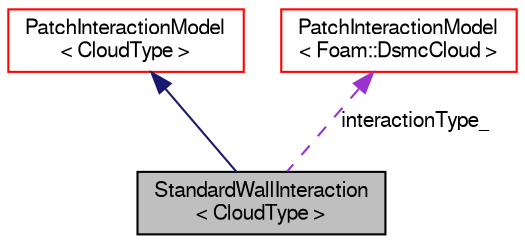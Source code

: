 digraph "StandardWallInteraction&lt; CloudType &gt;"
{
  bgcolor="transparent";
  edge [fontname="FreeSans",fontsize="10",labelfontname="FreeSans",labelfontsize="10"];
  node [fontname="FreeSans",fontsize="10",shape=record];
  Node4 [label="StandardWallInteraction\l\< CloudType \>",height=0.2,width=0.4,color="black", fillcolor="grey75", style="filled", fontcolor="black"];
  Node5 -> Node4 [dir="back",color="midnightblue",fontsize="10",style="solid",fontname="FreeSans"];
  Node5 [label="PatchInteractionModel\l\< CloudType \>",height=0.2,width=0.4,color="red",URL="$a23774.html",tooltip="Templated patch interaction model class. "];
  Node46 -> Node4 [dir="back",color="darkorchid3",fontsize="10",style="dashed",label=" interactionType_" ,fontname="FreeSans"];
  Node46 [label="PatchInteractionModel\l\< Foam::DsmcCloud \>",height=0.2,width=0.4,color="red",URL="$a23774.html"];
}
